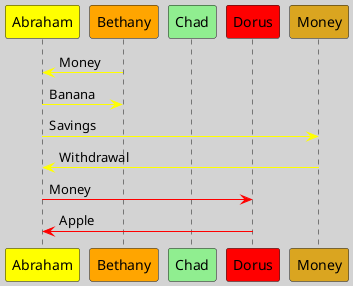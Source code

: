 @startuml credit-A
skinparam BackgroundColor #lightgrey
participant "Abraham" as A #yellow
participant "Bethany" as B #orange
participant "Chad" as C #lightgreen
participant "Dorus" as D #red
participant "Money" as M #goldenrod
B -[#yellow]> A: Money
A -[#yellow]> B: Banana
A -[#yellow]> M: Savings
M -[#yellow]> A: Withdrawal
A -[#red]> D: Money
D -[#red]> A: Apple
@enduml
